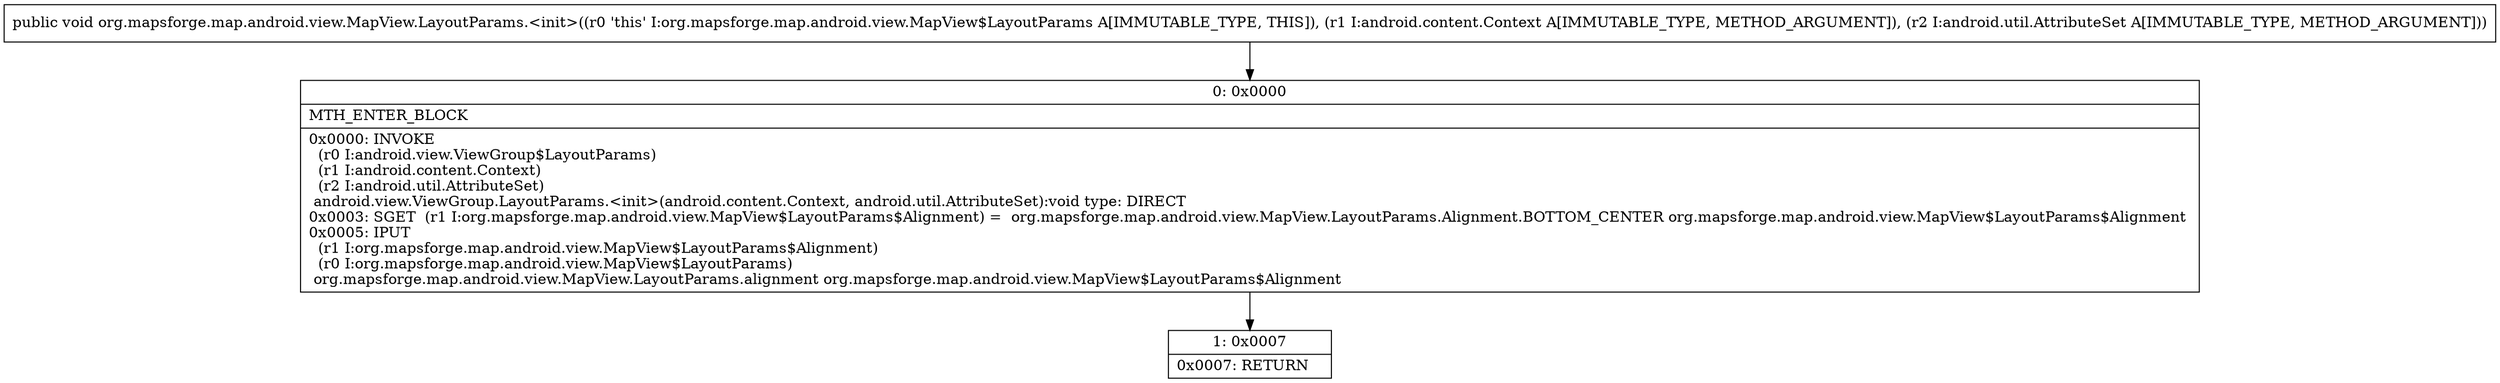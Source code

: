 digraph "CFG fororg.mapsforge.map.android.view.MapView.LayoutParams.\<init\>(Landroid\/content\/Context;Landroid\/util\/AttributeSet;)V" {
Node_0 [shape=record,label="{0\:\ 0x0000|MTH_ENTER_BLOCK\l|0x0000: INVOKE  \l  (r0 I:android.view.ViewGroup$LayoutParams)\l  (r1 I:android.content.Context)\l  (r2 I:android.util.AttributeSet)\l android.view.ViewGroup.LayoutParams.\<init\>(android.content.Context, android.util.AttributeSet):void type: DIRECT \l0x0003: SGET  (r1 I:org.mapsforge.map.android.view.MapView$LayoutParams$Alignment) =  org.mapsforge.map.android.view.MapView.LayoutParams.Alignment.BOTTOM_CENTER org.mapsforge.map.android.view.MapView$LayoutParams$Alignment \l0x0005: IPUT  \l  (r1 I:org.mapsforge.map.android.view.MapView$LayoutParams$Alignment)\l  (r0 I:org.mapsforge.map.android.view.MapView$LayoutParams)\l org.mapsforge.map.android.view.MapView.LayoutParams.alignment org.mapsforge.map.android.view.MapView$LayoutParams$Alignment \l}"];
Node_1 [shape=record,label="{1\:\ 0x0007|0x0007: RETURN   \l}"];
MethodNode[shape=record,label="{public void org.mapsforge.map.android.view.MapView.LayoutParams.\<init\>((r0 'this' I:org.mapsforge.map.android.view.MapView$LayoutParams A[IMMUTABLE_TYPE, THIS]), (r1 I:android.content.Context A[IMMUTABLE_TYPE, METHOD_ARGUMENT]), (r2 I:android.util.AttributeSet A[IMMUTABLE_TYPE, METHOD_ARGUMENT])) }"];
MethodNode -> Node_0;
Node_0 -> Node_1;
}

